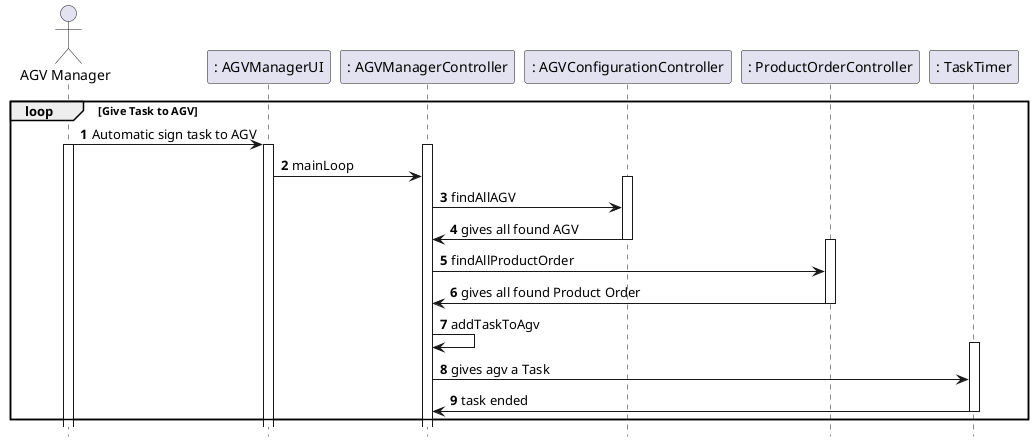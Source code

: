 @startuml

autonumber
hide footbox

actor "AGV Manager" as actor
participant ": AGVManagerUI" as ui
participant ": AGVManagerController" as ctrl
participant ": AGVConfigurationController" as ctrlAGV
participant ": ProductOrderController" as ctrlOrder
participant ": TaskTimer" as timer


loop Give Task to AGV
actor -> ui: Automatic sign task to AGV
activate ui
activate actor
activate ctrl
ui-> ctrl: mainLoop
activate ctrlAGV
ctrl -> ctrlAGV: findAllAGV
ctrlAGV -> ctrl: gives all found AGV
deactivate ctrlAGV

activate ctrlOrder
ctrl -> ctrlOrder: findAllProductOrder
ctrlOrder -> ctrl: gives all found Product Order
deactivate ctrlOrder
ctrl -> ctrl: addTaskToAgv
activate timer
ctrl -> timer: gives agv a Task
timer-> ctrl: task ended
deactivate timer



end
@enduml
